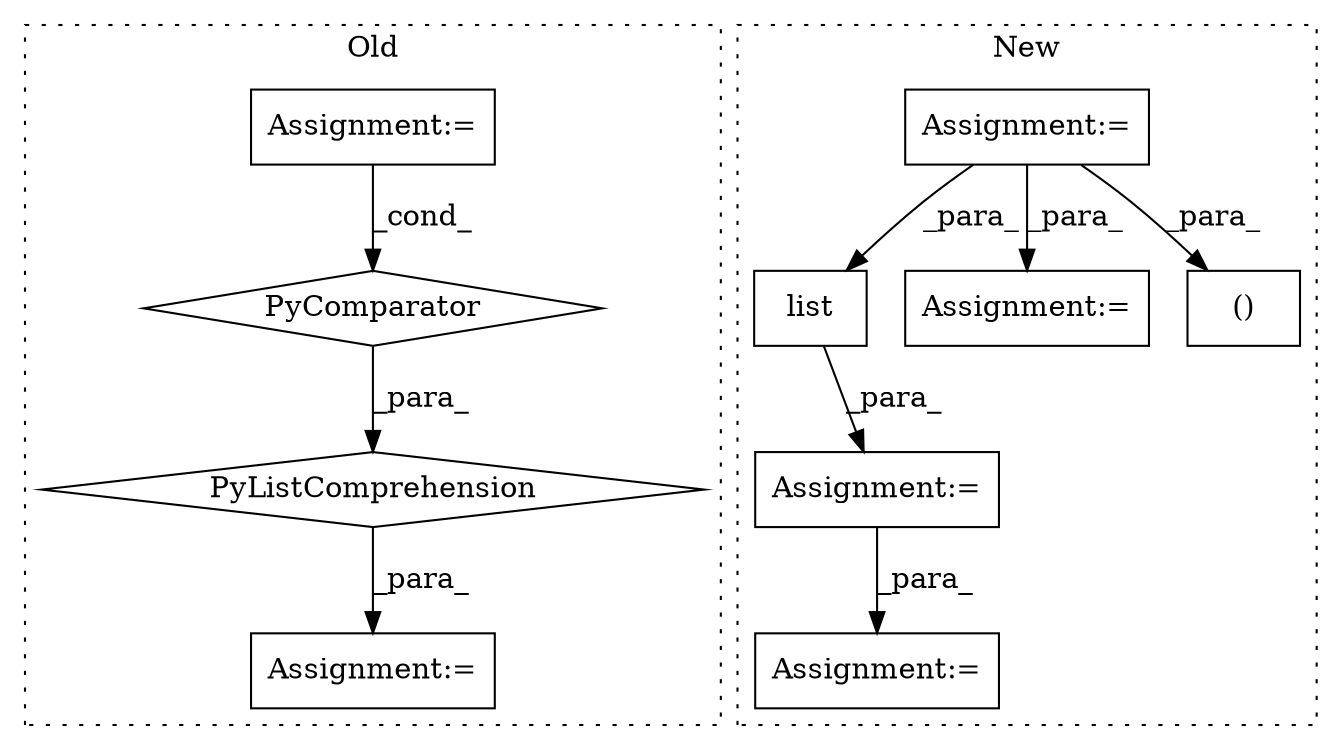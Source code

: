 digraph G {
subgraph cluster0 {
1 [label="PyListComprehension" a="109" s="9024" l="136" shape="diamond"];
3 [label="PyComparator" a="113" s="9117" l="30" shape="diamond"];
4 [label="Assignment:=" a="7" s="9117" l="30" shape="box"];
5 [label="Assignment:=" a="7" s="9007" l="17" shape="box"];
label = "Old";
style="dotted";
}
subgraph cluster1 {
2 [label="list" a="32" s="10628,10681" l="5,1" shape="box"];
6 [label="Assignment:=" a="7" s="10627" l="1" shape="box"];
7 [label="Assignment:=" a="7" s="10139" l="1" shape="box"];
8 [label="Assignment:=" a="7" s="10820,10923" l="69,2" shape="box"];
9 [label="Assignment:=" a="7" s="10569" l="2" shape="box"];
10 [label="()" a="106" s="10534" l="35" shape="box"];
label = "New";
style="dotted";
}
1 -> 5 [label="_para_"];
2 -> 6 [label="_para_"];
3 -> 1 [label="_para_"];
4 -> 3 [label="_cond_"];
6 -> 8 [label="_para_"];
7 -> 10 [label="_para_"];
7 -> 9 [label="_para_"];
7 -> 2 [label="_para_"];
}